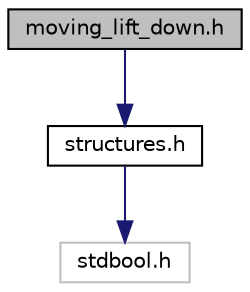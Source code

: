 digraph "moving_lift_down.h"
{
 // LATEX_PDF_SIZE
  edge [fontname="Helvetica",fontsize="10",labelfontname="Helvetica",labelfontsize="10"];
  node [fontname="Helvetica",fontsize="10",shape=record];
  Node1 [label="moving_lift_down.h",height=0.2,width=0.4,color="black", fillcolor="grey75", style="filled", fontcolor="black",tooltip="contains declaration for structure moving_lift_down function that changes the direction of lift...."];
  Node1 -> Node2 [color="midnightblue",fontsize="10",style="solid"];
  Node2 [label="structures.h",height=0.2,width=0.4,color="black", fillcolor="white", style="filled",URL="$structures_8h.html",tooltip="contains declarations for structure passenger, elevator to be used in the program."];
  Node2 -> Node3 [color="midnightblue",fontsize="10",style="solid"];
  Node3 [label="stdbool.h",height=0.2,width=0.4,color="grey75", fillcolor="white", style="filled",tooltip=" "];
}

